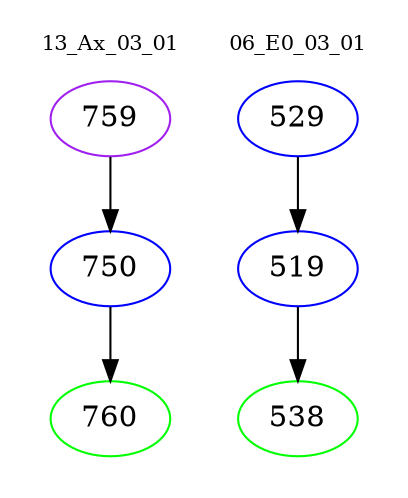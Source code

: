 digraph{
subgraph cluster_0 {
color = white
label = "13_Ax_03_01";
fontsize=10;
T0_759 [label="759", color="purple"]
T0_759 -> T0_750 [color="black"]
T0_750 [label="750", color="blue"]
T0_750 -> T0_760 [color="black"]
T0_760 [label="760", color="green"]
}
subgraph cluster_1 {
color = white
label = "06_E0_03_01";
fontsize=10;
T1_529 [label="529", color="blue"]
T1_529 -> T1_519 [color="black"]
T1_519 [label="519", color="blue"]
T1_519 -> T1_538 [color="black"]
T1_538 [label="538", color="green"]
}
}
